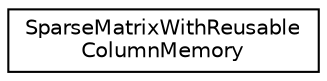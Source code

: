 digraph "Graphical Class Hierarchy"
{
 // LATEX_PDF_SIZE
  edge [fontname="Helvetica",fontsize="10",labelfontname="Helvetica",labelfontsize="10"];
  node [fontname="Helvetica",fontsize="10",shape=record];
  rankdir="LR";
  Node0 [label="SparseMatrixWithReusable\lColumnMemory",height=0.2,width=0.4,color="black", fillcolor="white", style="filled",URL="$classoperations__research_1_1glop_1_1_sparse_matrix_with_reusable_column_memory.html",tooltip=" "];
}
